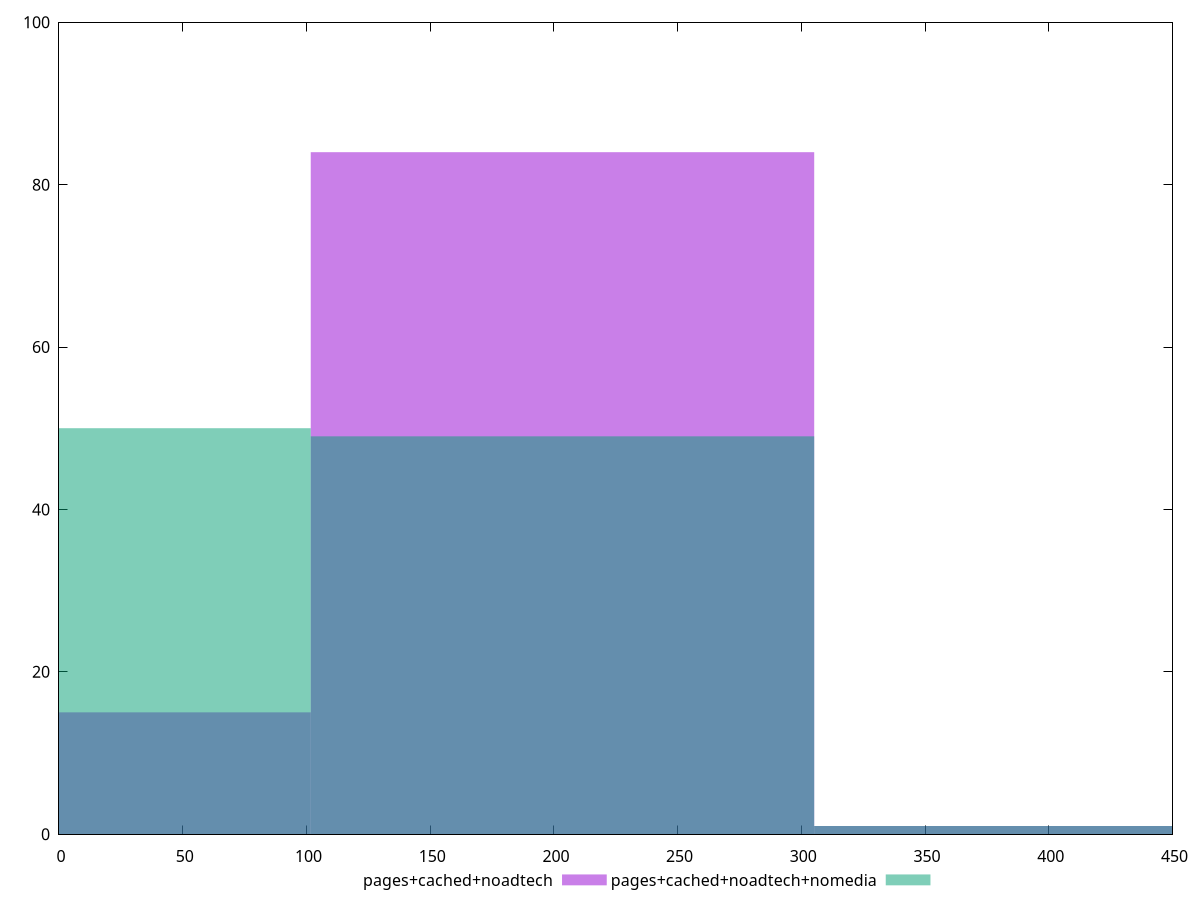 reset

$pagesCachedNoadtech <<EOF
203.46924820696177 84
0 15
406.93849641392353 1
EOF

$pagesCachedNoadtechNomedia <<EOF
406.93849641392353 1
0 50
203.46924820696177 49
EOF

set key outside below
set boxwidth 203.46924820696177
set xrange [0:450]
set yrange [0:100]
set trange [0:100]
set style fill transparent solid 0.5 noborder
set terminal svg size 640, 500 enhanced background rgb 'white'
set output "report_00019_2021-02-10T18-14-37.922Z//unused-css-rules/comparison/histogram/2_vs_3.svg"

plot $pagesCachedNoadtech title "pages+cached+noadtech" with boxes, \
     $pagesCachedNoadtechNomedia title "pages+cached+noadtech+nomedia" with boxes

reset
